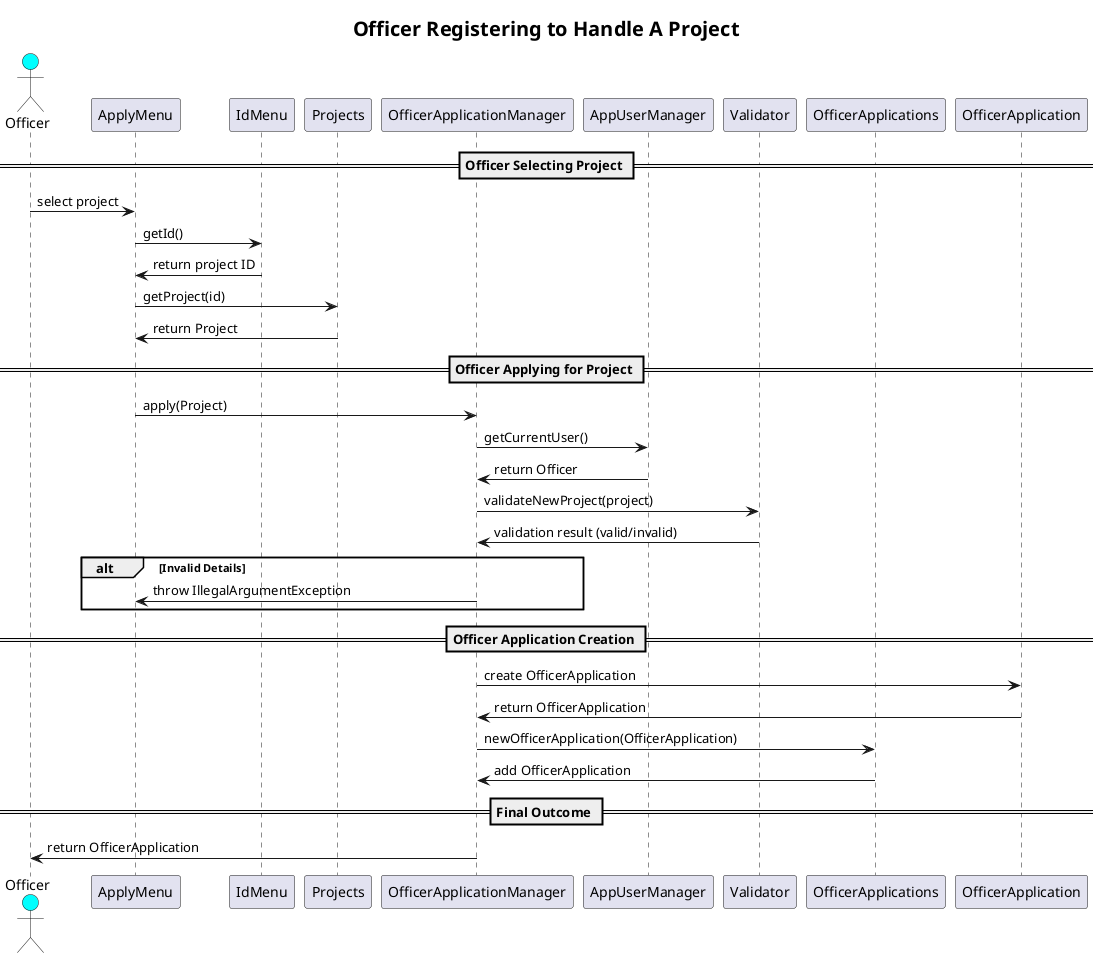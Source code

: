 @startuml
skinparam titleFontSize 20
title Officer Registering to Handle A Project

actor Officer #00FFFF
participant "ApplyMenu" as ApplyMenu
participant "IdMenu" as IdMenu
participant "Projects" as Projects
participant "OfficerApplicationManager" as OfficerApplicationManager
participant "AppUserManager" as AppUserManager
participant "Validator" as Validator
participant "OfficerApplications" as OfficerApplications
participant "OfficerApplication" as OfficerApplication

== Officer Selecting Project ==
Officer -> ApplyMenu : select project
ApplyMenu -> IdMenu : getId()
IdMenu -> ApplyMenu : return project ID
ApplyMenu -> Projects : getProject(id)
Projects -> ApplyMenu : return Project

== Officer Applying for Project ==
ApplyMenu -> OfficerApplicationManager : apply(Project)
OfficerApplicationManager -> AppUserManager : getCurrentUser()
AppUserManager -> OfficerApplicationManager : return Officer
OfficerApplicationManager -> Validator : validateNewProject(project)
Validator -> OfficerApplicationManager : validation result (valid/invalid)

alt Invalid Details
    OfficerApplicationManager -> ApplyMenu : throw IllegalArgumentException
end alt

== Officer Application Creation ==
OfficerApplicationManager -> OfficerApplication : create OfficerApplication
OfficerApplication -> OfficerApplicationManager : return OfficerApplication
OfficerApplicationManager -> OfficerApplications : newOfficerApplication(OfficerApplication)
OfficerApplications -> OfficerApplicationManager : add OfficerApplication

== Final Outcome ==
OfficerApplicationManager -> Officer : return OfficerApplication
@enduml
OfficerApplicationManager -> Officer : return OfficerApplication
@enduml
